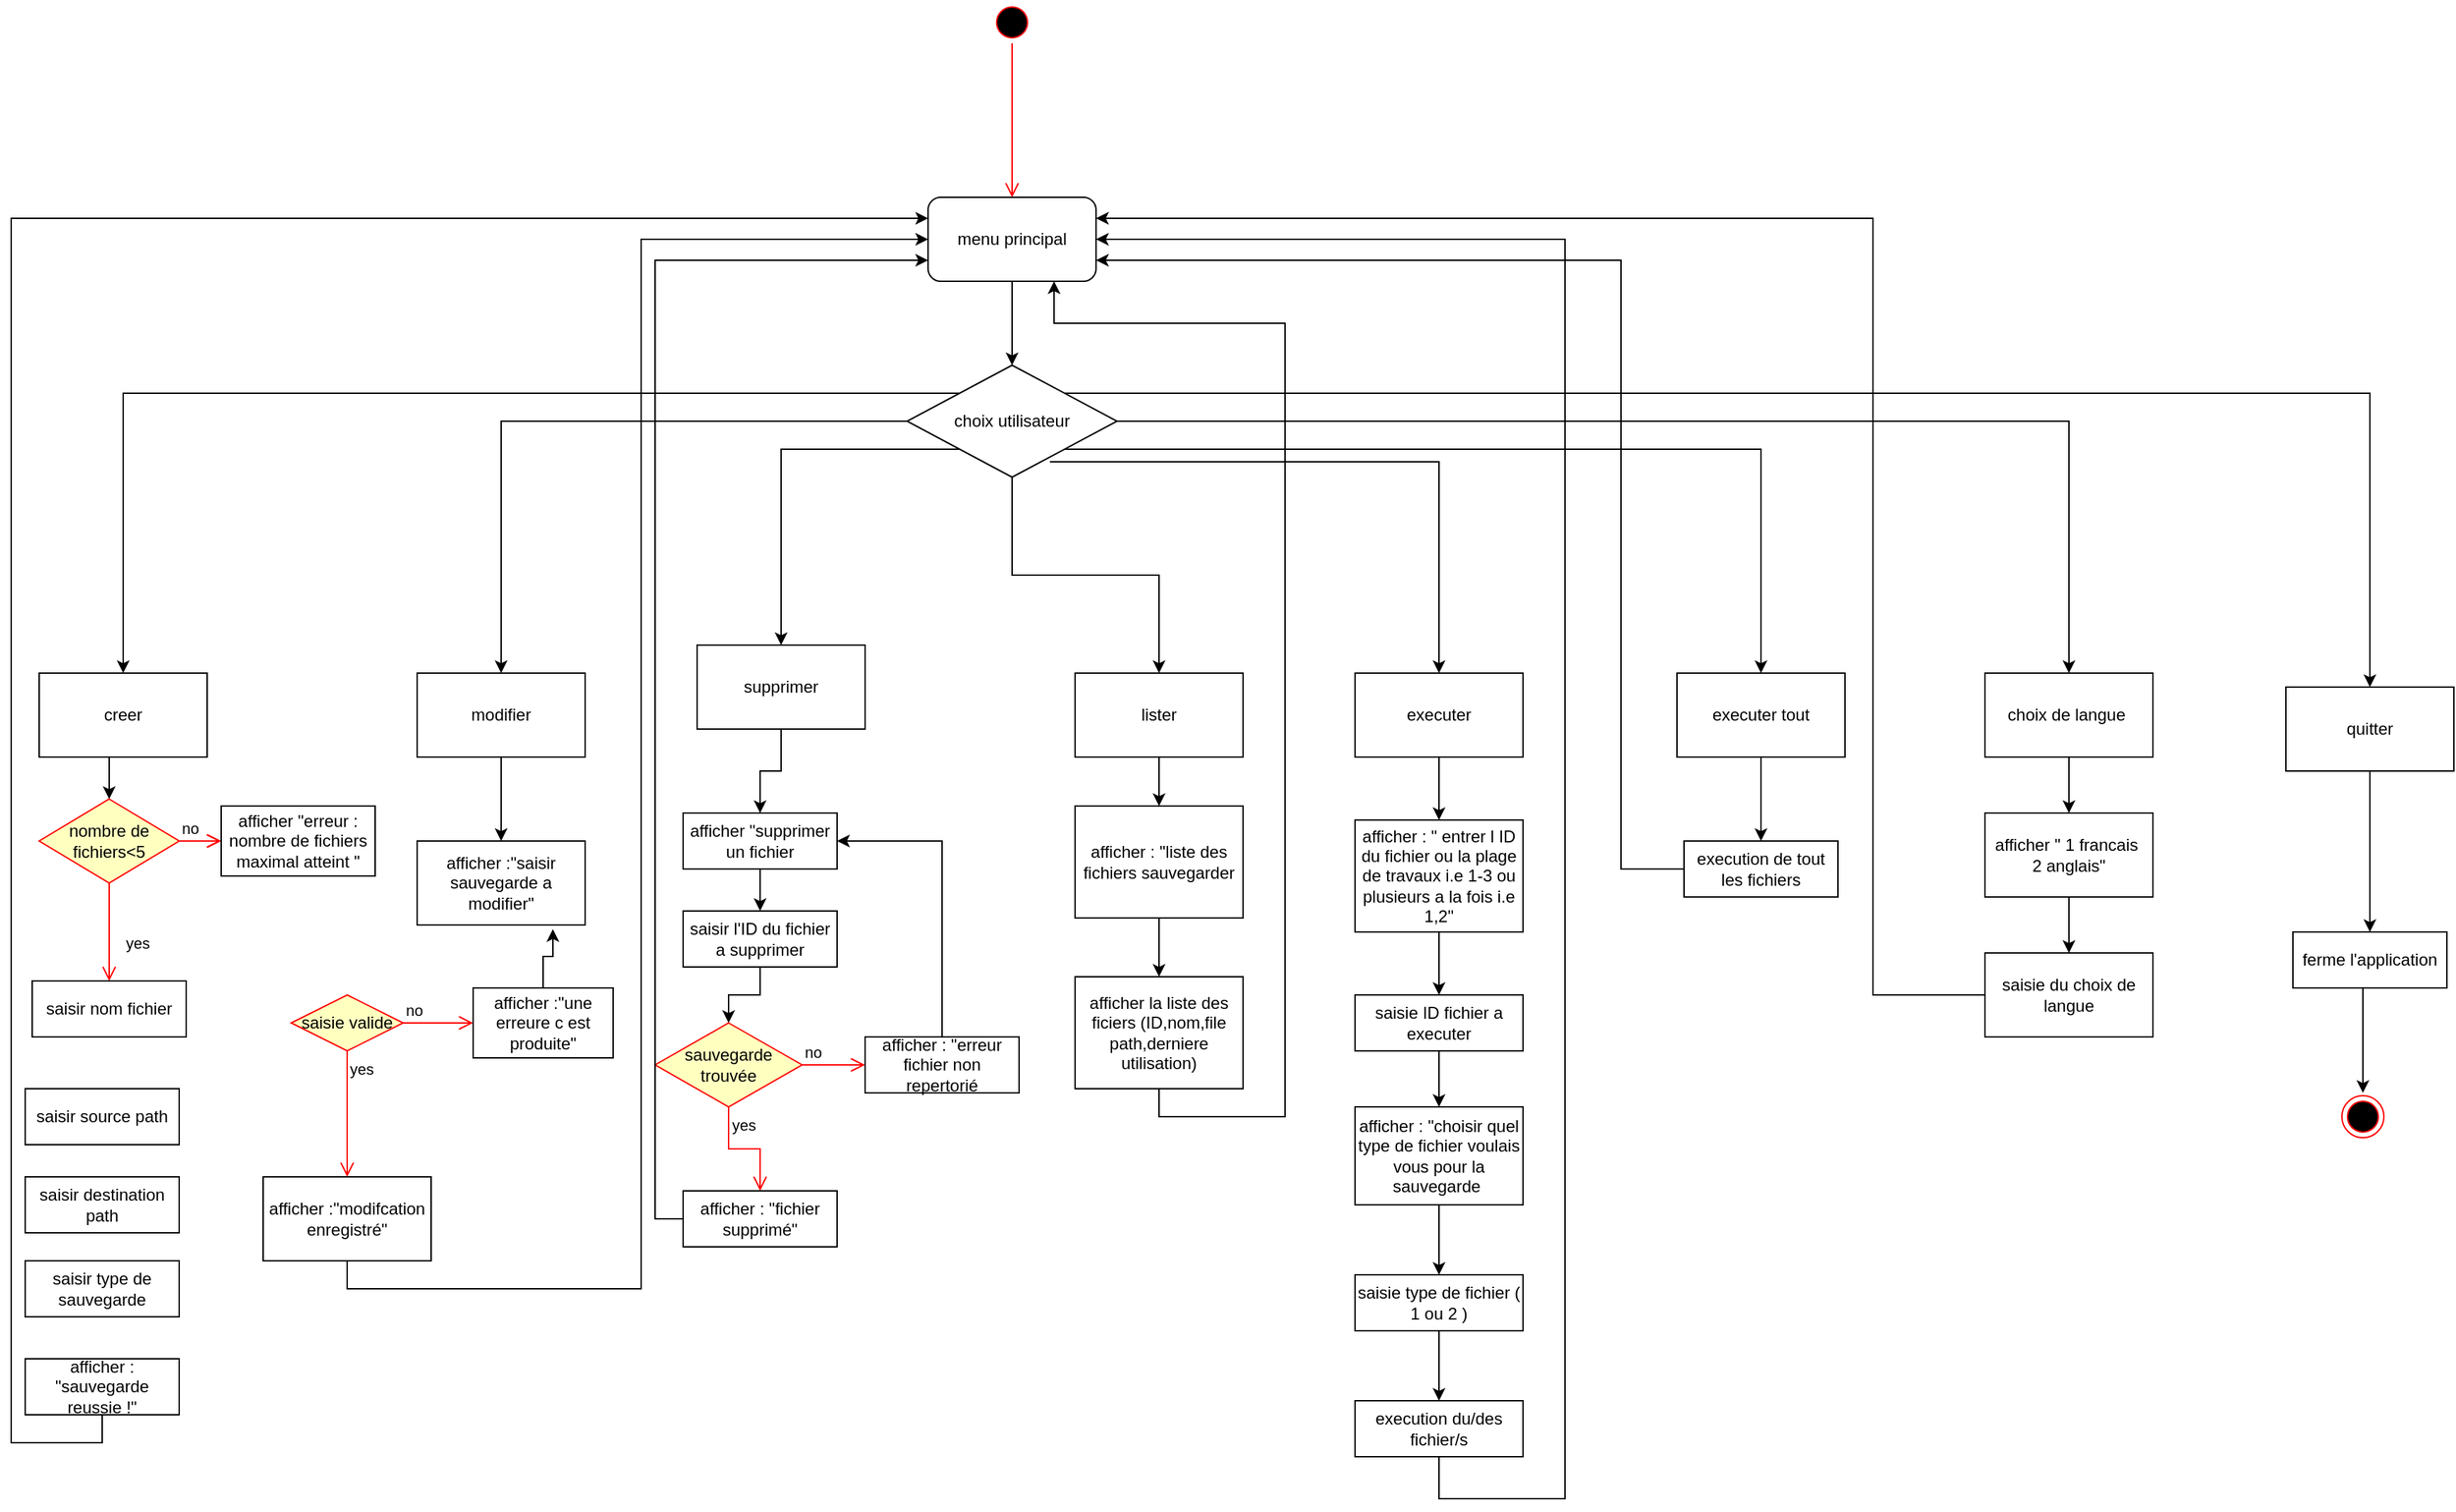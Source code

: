 <mxfile version="27.0.2">
  <diagram name="Page-1" id="zg9VkkO9h97_mqgbJqFV">
    <mxGraphModel dx="4001" dy="823" grid="1" gridSize="10" guides="1" tooltips="1" connect="1" arrows="1" fold="1" page="1" pageScale="1" pageWidth="2336" pageHeight="1654" math="0" shadow="0">
      <root>
        <mxCell id="0" />
        <mxCell id="1" parent="0" />
        <mxCell id="_gp-VYc9ycD6zTOBMRaa-3" value="" style="ellipse;html=1;shape=startState;fillColor=#000000;strokeColor=#ff0000;" parent="1" vertex="1">
          <mxGeometry x="550" y="30" width="30" height="30" as="geometry" />
        </mxCell>
        <mxCell id="_gp-VYc9ycD6zTOBMRaa-4" value="" style="edgeStyle=orthogonalEdgeStyle;html=1;verticalAlign=bottom;endArrow=open;endSize=8;strokeColor=#ff0000;rounded=0;entryX=0.5;entryY=0;entryDx=0;entryDy=0;" parent="1" source="_gp-VYc9ycD6zTOBMRaa-3" target="_gp-VYc9ycD6zTOBMRaa-5" edge="1">
          <mxGeometry relative="1" as="geometry">
            <mxPoint x="565" y="120" as="targetPoint" />
          </mxGeometry>
        </mxCell>
        <mxCell id="_gp-VYc9ycD6zTOBMRaa-14" style="edgeStyle=orthogonalEdgeStyle;rounded=0;orthogonalLoop=1;jettySize=auto;html=1;exitX=0.5;exitY=1;exitDx=0;exitDy=0;" parent="1" source="_gp-VYc9ycD6zTOBMRaa-5" target="_gp-VYc9ycD6zTOBMRaa-6" edge="1">
          <mxGeometry relative="1" as="geometry" />
        </mxCell>
        <mxCell id="_gp-VYc9ycD6zTOBMRaa-5" value="menu principal" style="rounded=1;whiteSpace=wrap;html=1;" parent="1" vertex="1">
          <mxGeometry x="505" y="170" width="120" height="60" as="geometry" />
        </mxCell>
        <mxCell id="_gp-VYc9ycD6zTOBMRaa-38" style="edgeStyle=orthogonalEdgeStyle;rounded=0;orthogonalLoop=1;jettySize=auto;html=1;exitX=1;exitY=0;exitDx=0;exitDy=0;entryX=0.5;entryY=0;entryDx=0;entryDy=0;" parent="1" source="_gp-VYc9ycD6zTOBMRaa-6" target="_gp-VYc9ycD6zTOBMRaa-7" edge="1">
          <mxGeometry relative="1" as="geometry">
            <Array as="points">
              <mxPoint x="1535" y="310" />
            </Array>
          </mxGeometry>
        </mxCell>
        <mxCell id="_gp-VYc9ycD6zTOBMRaa-39" style="edgeStyle=orthogonalEdgeStyle;rounded=0;orthogonalLoop=1;jettySize=auto;html=1;exitX=0;exitY=0;exitDx=0;exitDy=0;entryX=0.5;entryY=0;entryDx=0;entryDy=0;" parent="1" source="_gp-VYc9ycD6zTOBMRaa-6" target="_gp-VYc9ycD6zTOBMRaa-9" edge="1">
          <mxGeometry relative="1" as="geometry" />
        </mxCell>
        <mxCell id="_gp-VYc9ycD6zTOBMRaa-40" style="edgeStyle=orthogonalEdgeStyle;rounded=0;orthogonalLoop=1;jettySize=auto;html=1;exitX=0;exitY=0.5;exitDx=0;exitDy=0;entryX=0.5;entryY=0;entryDx=0;entryDy=0;" parent="1" source="_gp-VYc9ycD6zTOBMRaa-6" target="_gp-VYc9ycD6zTOBMRaa-10" edge="1">
          <mxGeometry relative="1" as="geometry" />
        </mxCell>
        <mxCell id="_gp-VYc9ycD6zTOBMRaa-41" style="edgeStyle=orthogonalEdgeStyle;rounded=0;orthogonalLoop=1;jettySize=auto;html=1;exitX=0;exitY=1;exitDx=0;exitDy=0;" parent="1" source="_gp-VYc9ycD6zTOBMRaa-6" target="_gp-VYc9ycD6zTOBMRaa-11" edge="1">
          <mxGeometry relative="1" as="geometry" />
        </mxCell>
        <mxCell id="_gp-VYc9ycD6zTOBMRaa-42" style="edgeStyle=orthogonalEdgeStyle;rounded=0;orthogonalLoop=1;jettySize=auto;html=1;exitX=1;exitY=0.5;exitDx=0;exitDy=0;entryX=0.5;entryY=0;entryDx=0;entryDy=0;" parent="1" source="_gp-VYc9ycD6zTOBMRaa-6" target="_gp-VYc9ycD6zTOBMRaa-8" edge="1">
          <mxGeometry relative="1" as="geometry" />
        </mxCell>
        <mxCell id="_gp-VYc9ycD6zTOBMRaa-43" style="edgeStyle=orthogonalEdgeStyle;rounded=0;orthogonalLoop=1;jettySize=auto;html=1;exitX=1;exitY=1;exitDx=0;exitDy=0;entryX=0.5;entryY=0;entryDx=0;entryDy=0;" parent="1" source="_gp-VYc9ycD6zTOBMRaa-6" target="_gp-VYc9ycD6zTOBMRaa-30" edge="1">
          <mxGeometry relative="1" as="geometry" />
        </mxCell>
        <mxCell id="_gp-VYc9ycD6zTOBMRaa-44" style="edgeStyle=orthogonalEdgeStyle;rounded=0;orthogonalLoop=1;jettySize=auto;html=1;exitX=0.5;exitY=1;exitDx=0;exitDy=0;entryX=0.5;entryY=0;entryDx=0;entryDy=0;" parent="1" source="_gp-VYc9ycD6zTOBMRaa-6" target="_gp-VYc9ycD6zTOBMRaa-28" edge="1">
          <mxGeometry relative="1" as="geometry" />
        </mxCell>
        <mxCell id="_gp-VYc9ycD6zTOBMRaa-45" style="edgeStyle=orthogonalEdgeStyle;rounded=0;orthogonalLoop=1;jettySize=auto;html=1;exitX=0.68;exitY=0.863;exitDx=0;exitDy=0;entryX=0.5;entryY=0;entryDx=0;entryDy=0;exitPerimeter=0;" parent="1" source="_gp-VYc9ycD6zTOBMRaa-6" target="_gp-VYc9ycD6zTOBMRaa-29" edge="1">
          <mxGeometry relative="1" as="geometry" />
        </mxCell>
        <mxCell id="_gp-VYc9ycD6zTOBMRaa-6" value="choix utilisateur" style="rhombus;whiteSpace=wrap;html=1;" parent="1" vertex="1">
          <mxGeometry x="490" y="290" width="150" height="80" as="geometry" />
        </mxCell>
        <mxCell id="_gp-VYc9ycD6zTOBMRaa-35" style="edgeStyle=orthogonalEdgeStyle;rounded=0;orthogonalLoop=1;jettySize=auto;html=1;exitX=0.5;exitY=1;exitDx=0;exitDy=0;entryX=0.5;entryY=0;entryDx=0;entryDy=0;" parent="1" source="_gp-VYc9ycD6zTOBMRaa-7" target="_gp-VYc9ycD6zTOBMRaa-12" edge="1">
          <mxGeometry relative="1" as="geometry">
            <Array as="points">
              <mxPoint x="1535" y="695" />
            </Array>
          </mxGeometry>
        </mxCell>
        <mxCell id="_gp-VYc9ycD6zTOBMRaa-7" value="quitter" style="rounded=0;whiteSpace=wrap;html=1;" parent="1" vertex="1">
          <mxGeometry x="1475" y="520" width="120" height="60" as="geometry" />
        </mxCell>
        <mxCell id="_gp-VYc9ycD6zTOBMRaa-92" style="edgeStyle=orthogonalEdgeStyle;rounded=0;orthogonalLoop=1;jettySize=auto;html=1;exitX=0.5;exitY=1;exitDx=0;exitDy=0;entryX=0.5;entryY=0;entryDx=0;entryDy=0;" parent="1" source="_gp-VYc9ycD6zTOBMRaa-8" target="_gp-VYc9ycD6zTOBMRaa-91" edge="1">
          <mxGeometry relative="1" as="geometry" />
        </mxCell>
        <mxCell id="_gp-VYc9ycD6zTOBMRaa-8" value="choix de langue&amp;nbsp;" style="rounded=0;whiteSpace=wrap;html=1;" parent="1" vertex="1">
          <mxGeometry x="1260" y="510" width="120" height="60" as="geometry" />
        </mxCell>
        <mxCell id="_gp-VYc9ycD6zTOBMRaa-96" style="edgeStyle=orthogonalEdgeStyle;rounded=0;orthogonalLoop=1;jettySize=auto;html=1;exitX=0.5;exitY=1;exitDx=0;exitDy=0;entryX=0.5;entryY=0;entryDx=0;entryDy=0;" parent="1" source="_gp-VYc9ycD6zTOBMRaa-9" target="_gp-VYc9ycD6zTOBMRaa-19" edge="1">
          <mxGeometry relative="1" as="geometry" />
        </mxCell>
        <mxCell id="_gp-VYc9ycD6zTOBMRaa-9" value="creer" style="rounded=0;whiteSpace=wrap;html=1;" parent="1" vertex="1">
          <mxGeometry x="-130" y="510" width="120" height="60" as="geometry" />
        </mxCell>
        <mxCell id="_gp-VYc9ycD6zTOBMRaa-76" style="edgeStyle=orthogonalEdgeStyle;rounded=0;orthogonalLoop=1;jettySize=auto;html=1;exitX=0.5;exitY=1;exitDx=0;exitDy=0;entryX=0.5;entryY=0;entryDx=0;entryDy=0;" parent="1" source="_gp-VYc9ycD6zTOBMRaa-10" target="_gp-VYc9ycD6zTOBMRaa-75" edge="1">
          <mxGeometry relative="1" as="geometry" />
        </mxCell>
        <mxCell id="_gp-VYc9ycD6zTOBMRaa-10" value="modifier" style="rounded=0;whiteSpace=wrap;html=1;" parent="1" vertex="1">
          <mxGeometry x="140" y="510" width="120" height="60" as="geometry" />
        </mxCell>
        <mxCell id="_gp-VYc9ycD6zTOBMRaa-51" style="edgeStyle=orthogonalEdgeStyle;rounded=0;orthogonalLoop=1;jettySize=auto;html=1;exitX=0.5;exitY=1;exitDx=0;exitDy=0;entryX=0.5;entryY=0;entryDx=0;entryDy=0;" parent="1" source="_gp-VYc9ycD6zTOBMRaa-11" target="_gp-VYc9ycD6zTOBMRaa-49" edge="1">
          <mxGeometry relative="1" as="geometry" />
        </mxCell>
        <mxCell id="_gp-VYc9ycD6zTOBMRaa-11" value="supprimer" style="rounded=0;whiteSpace=wrap;html=1;" parent="1" vertex="1">
          <mxGeometry x="340" y="490" width="120" height="60" as="geometry" />
        </mxCell>
        <mxCell id="_gp-VYc9ycD6zTOBMRaa-36" style="edgeStyle=orthogonalEdgeStyle;rounded=0;orthogonalLoop=1;jettySize=auto;html=1;exitX=0.5;exitY=1;exitDx=0;exitDy=0;" parent="1" source="_gp-VYc9ycD6zTOBMRaa-12" edge="1">
          <mxGeometry relative="1" as="geometry">
            <mxPoint x="1530" y="810" as="targetPoint" />
            <Array as="points">
              <mxPoint x="1530" y="800" />
              <mxPoint x="1530" y="800" />
            </Array>
          </mxGeometry>
        </mxCell>
        <mxCell id="_gp-VYc9ycD6zTOBMRaa-12" value="ferme l&#39;application" style="rounded=0;whiteSpace=wrap;html=1;" parent="1" vertex="1">
          <mxGeometry x="1480" y="695" width="110" height="40" as="geometry" />
        </mxCell>
        <mxCell id="_gp-VYc9ycD6zTOBMRaa-13" value="" style="ellipse;html=1;shape=endState;fillColor=#000000;strokeColor=#ff0000;" parent="1" vertex="1">
          <mxGeometry x="1515" y="812" width="30" height="30" as="geometry" />
        </mxCell>
        <mxCell id="_gp-VYc9ycD6zTOBMRaa-19" value="nombre de fichiers&amp;lt;5" style="rhombus;whiteSpace=wrap;html=1;fontColor=#000000;fillColor=#ffffc0;strokeColor=#ff0000;" parent="1" vertex="1">
          <mxGeometry x="-130" y="600" width="100" height="60" as="geometry" />
        </mxCell>
        <mxCell id="_gp-VYc9ycD6zTOBMRaa-20" value="no" style="edgeStyle=orthogonalEdgeStyle;html=1;align=left;verticalAlign=bottom;endArrow=open;endSize=8;strokeColor=#ff0000;rounded=0;" parent="1" source="_gp-VYc9ycD6zTOBMRaa-19" target="_gp-VYc9ycD6zTOBMRaa-22" edge="1">
          <mxGeometry x="-1" relative="1" as="geometry">
            <mxPoint x="690" y="630" as="targetPoint" />
            <Array as="points" />
          </mxGeometry>
        </mxCell>
        <mxCell id="_gp-VYc9ycD6zTOBMRaa-21" value="yes" style="edgeStyle=orthogonalEdgeStyle;html=1;align=left;verticalAlign=top;endArrow=open;endSize=8;strokeColor=#ff0000;rounded=0;entryX=0.5;entryY=0;entryDx=0;entryDy=0;exitX=0.5;exitY=1;exitDx=0;exitDy=0;" parent="1" source="_gp-VYc9ycD6zTOBMRaa-19" target="_gp-VYc9ycD6zTOBMRaa-23" edge="1">
          <mxGeometry x="-0.143" y="10" relative="1" as="geometry">
            <mxPoint x="560" y="720" as="targetPoint" />
            <Array as="points">
              <mxPoint x="-80" y="710" />
            </Array>
            <mxPoint as="offset" />
          </mxGeometry>
        </mxCell>
        <mxCell id="_gp-VYc9ycD6zTOBMRaa-23" value="saisir nom fichier" style="rounded=0;whiteSpace=wrap;html=1;" parent="1" vertex="1">
          <mxGeometry x="-135" y="730" width="110" height="40" as="geometry" />
        </mxCell>
        <mxCell id="_gp-VYc9ycD6zTOBMRaa-24" value="saisir source path" style="rounded=0;whiteSpace=wrap;html=1;" parent="1" vertex="1">
          <mxGeometry x="-140" y="807" width="110" height="40" as="geometry" />
        </mxCell>
        <mxCell id="_gp-VYc9ycD6zTOBMRaa-25" value="saisir destination path" style="rounded=0;whiteSpace=wrap;html=1;" parent="1" vertex="1">
          <mxGeometry x="-140" y="870" width="110" height="40" as="geometry" />
        </mxCell>
        <mxCell id="_gp-VYc9ycD6zTOBMRaa-26" value="saisir type de sauvegarde" style="rounded=0;whiteSpace=wrap;html=1;" parent="1" vertex="1">
          <mxGeometry x="-140" y="930" width="110" height="40" as="geometry" />
        </mxCell>
        <mxCell id="_gp-VYc9ycD6zTOBMRaa-46" style="edgeStyle=orthogonalEdgeStyle;rounded=0;orthogonalLoop=1;jettySize=auto;html=1;exitX=0.5;exitY=1;exitDx=0;exitDy=0;entryX=0;entryY=0.25;entryDx=0;entryDy=0;" parent="1" source="_gp-VYc9ycD6zTOBMRaa-27" target="_gp-VYc9ycD6zTOBMRaa-5" edge="1">
          <mxGeometry relative="1" as="geometry">
            <Array as="points">
              <mxPoint x="-85" y="1060" />
              <mxPoint x="-150" y="1060" />
              <mxPoint x="-150" y="185" />
            </Array>
          </mxGeometry>
        </mxCell>
        <mxCell id="_gp-VYc9ycD6zTOBMRaa-27" value="afficher : &quot;sauvegarde reussie !&quot;" style="rounded=0;whiteSpace=wrap;html=1;" parent="1" vertex="1">
          <mxGeometry x="-140" y="1000" width="110" height="40" as="geometry" />
        </mxCell>
        <mxCell id="_gp-VYc9ycD6zTOBMRaa-73" style="edgeStyle=orthogonalEdgeStyle;rounded=0;orthogonalLoop=1;jettySize=auto;html=1;exitX=0.5;exitY=1;exitDx=0;exitDy=0;entryX=0.5;entryY=0;entryDx=0;entryDy=0;" parent="1" source="_gp-VYc9ycD6zTOBMRaa-28" target="_gp-VYc9ycD6zTOBMRaa-70" edge="1">
          <mxGeometry relative="1" as="geometry" />
        </mxCell>
        <mxCell id="_gp-VYc9ycD6zTOBMRaa-28" value="lister" style="rounded=0;whiteSpace=wrap;html=1;" parent="1" vertex="1">
          <mxGeometry x="610" y="510" width="120" height="60" as="geometry" />
        </mxCell>
        <mxCell id="_gp-VYc9ycD6zTOBMRaa-62" style="edgeStyle=orthogonalEdgeStyle;rounded=0;orthogonalLoop=1;jettySize=auto;html=1;exitX=0.5;exitY=1;exitDx=0;exitDy=0;entryX=0.5;entryY=0;entryDx=0;entryDy=0;" parent="1" source="_gp-VYc9ycD6zTOBMRaa-29" target="_gp-VYc9ycD6zTOBMRaa-31" edge="1">
          <mxGeometry relative="1" as="geometry" />
        </mxCell>
        <mxCell id="_gp-VYc9ycD6zTOBMRaa-29" value="executer" style="rounded=0;whiteSpace=wrap;html=1;" parent="1" vertex="1">
          <mxGeometry x="810" y="510" width="120" height="60" as="geometry" />
        </mxCell>
        <mxCell id="_gp-VYc9ycD6zTOBMRaa-66" style="edgeStyle=orthogonalEdgeStyle;rounded=0;orthogonalLoop=1;jettySize=auto;html=1;exitX=0.5;exitY=1;exitDx=0;exitDy=0;entryX=0.5;entryY=0;entryDx=0;entryDy=0;" parent="1" source="_gp-VYc9ycD6zTOBMRaa-30" target="_gp-VYc9ycD6zTOBMRaa-65" edge="1">
          <mxGeometry relative="1" as="geometry" />
        </mxCell>
        <mxCell id="_gp-VYc9ycD6zTOBMRaa-30" value="executer tout" style="rounded=0;whiteSpace=wrap;html=1;" parent="1" vertex="1">
          <mxGeometry x="1040" y="510" width="120" height="60" as="geometry" />
        </mxCell>
        <mxCell id="_gp-VYc9ycD6zTOBMRaa-63" style="edgeStyle=orthogonalEdgeStyle;rounded=0;orthogonalLoop=1;jettySize=auto;html=1;exitX=0.5;exitY=1;exitDx=0;exitDy=0;entryX=0.5;entryY=0;entryDx=0;entryDy=0;" parent="1" source="_gp-VYc9ycD6zTOBMRaa-31" target="_gp-VYc9ycD6zTOBMRaa-32" edge="1">
          <mxGeometry relative="1" as="geometry" />
        </mxCell>
        <mxCell id="_gp-VYc9ycD6zTOBMRaa-31" value="afficher : &quot; entrer l ID du fichier ou la plage de travaux i.e 1-3 ou plusieurs a la fois i.e 1,2&quot;" style="rounded=0;whiteSpace=wrap;html=1;" parent="1" vertex="1">
          <mxGeometry x="810" y="615" width="120" height="80" as="geometry" />
        </mxCell>
        <mxCell id="_gp-VYc9ycD6zTOBMRaa-64" style="edgeStyle=orthogonalEdgeStyle;rounded=0;orthogonalLoop=1;jettySize=auto;html=1;exitX=0.5;exitY=1;exitDx=0;exitDy=0;entryX=0.5;entryY=0;entryDx=0;entryDy=0;" parent="1" source="_gp-VYc9ycD6zTOBMRaa-32" target="_gp-VYc9ycD6zTOBMRaa-47" edge="1">
          <mxGeometry relative="1" as="geometry" />
        </mxCell>
        <mxCell id="_gp-VYc9ycD6zTOBMRaa-32" value="saisie ID fichier a executer" style="rounded=0;whiteSpace=wrap;html=1;" parent="1" vertex="1">
          <mxGeometry x="810" y="740" width="120" height="40" as="geometry" />
        </mxCell>
        <mxCell id="_gp-VYc9ycD6zTOBMRaa-33" value="" style="edgeStyle=orthogonalEdgeStyle;html=1;align=left;verticalAlign=top;endArrow=open;endSize=8;strokeColor=#ff0000;rounded=0;" parent="1" source="_gp-VYc9ycD6zTOBMRaa-19" target="_gp-VYc9ycD6zTOBMRaa-22" edge="1">
          <mxGeometry x="-1" relative="1" as="geometry">
            <mxPoint x="560" y="720" as="targetPoint" />
            <mxPoint x="100" y="625" as="sourcePoint" />
            <Array as="points" />
          </mxGeometry>
        </mxCell>
        <mxCell id="_gp-VYc9ycD6zTOBMRaa-22" value="afficher &quot;erreur : nombre de fichiers maximal atteint &quot;" style="rounded=0;whiteSpace=wrap;html=1;" parent="1" vertex="1">
          <mxGeometry y="605" width="110" height="50" as="geometry" />
        </mxCell>
        <mxCell id="uOD1aBM76hi62gitarxn-4" style="edgeStyle=orthogonalEdgeStyle;rounded=0;orthogonalLoop=1;jettySize=auto;html=1;exitX=0.5;exitY=1;exitDx=0;exitDy=0;entryX=0.5;entryY=0;entryDx=0;entryDy=0;" edge="1" parent="1" source="_gp-VYc9ycD6zTOBMRaa-47" target="uOD1aBM76hi62gitarxn-3">
          <mxGeometry relative="1" as="geometry" />
        </mxCell>
        <mxCell id="_gp-VYc9ycD6zTOBMRaa-47" value="afficher : &quot;choisir quel type de fichier voulais vous pour la sauvegarde&amp;nbsp;" style="rounded=0;whiteSpace=wrap;html=1;" parent="1" vertex="1">
          <mxGeometry x="810" y="820" width="120" height="70" as="geometry" />
        </mxCell>
        <mxCell id="_gp-VYc9ycD6zTOBMRaa-48" style="edgeStyle=orthogonalEdgeStyle;rounded=0;orthogonalLoop=1;jettySize=auto;html=1;exitX=0.5;exitY=1;exitDx=0;exitDy=0;entryX=1;entryY=0.5;entryDx=0;entryDy=0;" parent="1" source="uOD1aBM76hi62gitarxn-1" target="_gp-VYc9ycD6zTOBMRaa-5" edge="1">
          <mxGeometry relative="1" as="geometry">
            <Array as="points">
              <mxPoint x="870" y="1100" />
              <mxPoint x="960" y="1100" />
              <mxPoint x="960" y="200" />
            </Array>
          </mxGeometry>
        </mxCell>
        <mxCell id="_gp-VYc9ycD6zTOBMRaa-68" style="edgeStyle=orthogonalEdgeStyle;rounded=0;orthogonalLoop=1;jettySize=auto;html=1;exitX=0.5;exitY=1;exitDx=0;exitDy=0;entryX=0.5;entryY=0;entryDx=0;entryDy=0;" parent="1" source="_gp-VYc9ycD6zTOBMRaa-49" target="_gp-VYc9ycD6zTOBMRaa-52" edge="1">
          <mxGeometry relative="1" as="geometry" />
        </mxCell>
        <mxCell id="_gp-VYc9ycD6zTOBMRaa-49" value="afficher &quot;supprimer un fichier" style="rounded=0;whiteSpace=wrap;html=1;" parent="1" vertex="1">
          <mxGeometry x="330" y="610" width="110" height="40" as="geometry" />
        </mxCell>
        <mxCell id="_gp-VYc9ycD6zTOBMRaa-69" style="edgeStyle=orthogonalEdgeStyle;rounded=0;orthogonalLoop=1;jettySize=auto;html=1;exitX=0.5;exitY=1;exitDx=0;exitDy=0;entryX=0.5;entryY=0;entryDx=0;entryDy=0;" parent="1" source="_gp-VYc9ycD6zTOBMRaa-52" target="_gp-VYc9ycD6zTOBMRaa-55" edge="1">
          <mxGeometry relative="1" as="geometry" />
        </mxCell>
        <mxCell id="_gp-VYc9ycD6zTOBMRaa-52" value="saisir l&#39;ID du fichier a supprimer" style="rounded=0;whiteSpace=wrap;html=1;" parent="1" vertex="1">
          <mxGeometry x="330" y="680" width="110" height="40" as="geometry" />
        </mxCell>
        <mxCell id="_gp-VYc9ycD6zTOBMRaa-55" value="sauvegarde trouvée" style="rhombus;whiteSpace=wrap;html=1;fontColor=#000000;fillColor=#ffffc0;strokeColor=#ff0000;" parent="1" vertex="1">
          <mxGeometry x="310" y="760" width="105" height="60" as="geometry" />
        </mxCell>
        <mxCell id="_gp-VYc9ycD6zTOBMRaa-56" value="no" style="edgeStyle=orthogonalEdgeStyle;html=1;align=left;verticalAlign=bottom;endArrow=open;endSize=8;strokeColor=#ff0000;rounded=0;entryX=0;entryY=0.5;entryDx=0;entryDy=0;" parent="1" source="_gp-VYc9ycD6zTOBMRaa-55" target="_gp-VYc9ycD6zTOBMRaa-58" edge="1">
          <mxGeometry x="-1" relative="1" as="geometry">
            <mxPoint x="500" y="790" as="targetPoint" />
            <Array as="points" />
          </mxGeometry>
        </mxCell>
        <mxCell id="_gp-VYc9ycD6zTOBMRaa-57" value="yes" style="edgeStyle=orthogonalEdgeStyle;html=1;align=left;verticalAlign=top;endArrow=open;endSize=8;strokeColor=#ff0000;rounded=0;entryX=0.5;entryY=0;entryDx=0;entryDy=0;" parent="1" source="_gp-VYc9ycD6zTOBMRaa-55" target="_gp-VYc9ycD6zTOBMRaa-60" edge="1">
          <mxGeometry x="-1" relative="1" as="geometry">
            <mxPoint x="335" y="860" as="targetPoint" />
          </mxGeometry>
        </mxCell>
        <mxCell id="_gp-VYc9ycD6zTOBMRaa-59" style="edgeStyle=orthogonalEdgeStyle;rounded=0;orthogonalLoop=1;jettySize=auto;html=1;exitX=0.5;exitY=0;exitDx=0;exitDy=0;entryX=1;entryY=0.5;entryDx=0;entryDy=0;" parent="1" source="_gp-VYc9ycD6zTOBMRaa-58" target="_gp-VYc9ycD6zTOBMRaa-49" edge="1">
          <mxGeometry relative="1" as="geometry" />
        </mxCell>
        <mxCell id="_gp-VYc9ycD6zTOBMRaa-58" value="afficher : &quot;erreur fichier non repertorié" style="rounded=0;whiteSpace=wrap;html=1;" parent="1" vertex="1">
          <mxGeometry x="460" y="770" width="110" height="40" as="geometry" />
        </mxCell>
        <mxCell id="_gp-VYc9ycD6zTOBMRaa-61" style="edgeStyle=orthogonalEdgeStyle;rounded=0;orthogonalLoop=1;jettySize=auto;html=1;exitX=0;exitY=0.5;exitDx=0;exitDy=0;entryX=0;entryY=0.75;entryDx=0;entryDy=0;" parent="1" source="_gp-VYc9ycD6zTOBMRaa-60" target="_gp-VYc9ycD6zTOBMRaa-5" edge="1">
          <mxGeometry relative="1" as="geometry" />
        </mxCell>
        <mxCell id="_gp-VYc9ycD6zTOBMRaa-60" value="afficher : &quot;fichier supprimé&quot;" style="rounded=0;whiteSpace=wrap;html=1;" parent="1" vertex="1">
          <mxGeometry x="330" y="880" width="110" height="40" as="geometry" />
        </mxCell>
        <mxCell id="_gp-VYc9ycD6zTOBMRaa-67" style="edgeStyle=orthogonalEdgeStyle;rounded=0;orthogonalLoop=1;jettySize=auto;html=1;exitX=0;exitY=0.5;exitDx=0;exitDy=0;entryX=1;entryY=0.75;entryDx=0;entryDy=0;" parent="1" source="_gp-VYc9ycD6zTOBMRaa-65" target="_gp-VYc9ycD6zTOBMRaa-5" edge="1">
          <mxGeometry relative="1" as="geometry">
            <Array as="points">
              <mxPoint x="1000" y="650" />
              <mxPoint x="1000" y="215" />
            </Array>
          </mxGeometry>
        </mxCell>
        <mxCell id="_gp-VYc9ycD6zTOBMRaa-65" value="execution de tout les fichiers" style="rounded=0;whiteSpace=wrap;html=1;" parent="1" vertex="1">
          <mxGeometry x="1045" y="630" width="110" height="40" as="geometry" />
        </mxCell>
        <mxCell id="_gp-VYc9ycD6zTOBMRaa-72" style="edgeStyle=orthogonalEdgeStyle;rounded=0;orthogonalLoop=1;jettySize=auto;html=1;exitX=0.5;exitY=1;exitDx=0;exitDy=0;entryX=0.5;entryY=0;entryDx=0;entryDy=0;" parent="1" source="_gp-VYc9ycD6zTOBMRaa-70" target="_gp-VYc9ycD6zTOBMRaa-71" edge="1">
          <mxGeometry relative="1" as="geometry" />
        </mxCell>
        <mxCell id="_gp-VYc9ycD6zTOBMRaa-70" value="afficher : &quot;liste des fichiers sauvegarder" style="rounded=0;whiteSpace=wrap;html=1;" parent="1" vertex="1">
          <mxGeometry x="610" y="605" width="120" height="80" as="geometry" />
        </mxCell>
        <mxCell id="_gp-VYc9ycD6zTOBMRaa-74" style="edgeStyle=orthogonalEdgeStyle;rounded=0;orthogonalLoop=1;jettySize=auto;html=1;exitX=0.5;exitY=1;exitDx=0;exitDy=0;entryX=0.75;entryY=1;entryDx=0;entryDy=0;" parent="1" source="_gp-VYc9ycD6zTOBMRaa-71" target="_gp-VYc9ycD6zTOBMRaa-5" edge="1">
          <mxGeometry relative="1" as="geometry">
            <Array as="points">
              <mxPoint x="670" y="827" />
              <mxPoint x="760" y="827" />
              <mxPoint x="760" y="260" />
              <mxPoint x="595" y="260" />
            </Array>
          </mxGeometry>
        </mxCell>
        <mxCell id="_gp-VYc9ycD6zTOBMRaa-71" value="afficher la liste des ficiers (ID,nom,file path,derniere utilisation)" style="rounded=0;whiteSpace=wrap;html=1;" parent="1" vertex="1">
          <mxGeometry x="610" y="727" width="120" height="80" as="geometry" />
        </mxCell>
        <mxCell id="_gp-VYc9ycD6zTOBMRaa-75" value="afficher :&quot;saisir sauvegarde a modifier&quot;" style="rounded=0;whiteSpace=wrap;html=1;" parent="1" vertex="1">
          <mxGeometry x="140" y="630" width="120" height="60" as="geometry" />
        </mxCell>
        <mxCell id="_gp-VYc9ycD6zTOBMRaa-83" value="saisie valide" style="rhombus;whiteSpace=wrap;html=1;fontColor=#000000;fillColor=#ffffc0;strokeColor=#ff0000;" parent="1" vertex="1">
          <mxGeometry x="50" y="740" width="80" height="40" as="geometry" />
        </mxCell>
        <mxCell id="_gp-VYc9ycD6zTOBMRaa-84" value="no" style="edgeStyle=orthogonalEdgeStyle;html=1;align=left;verticalAlign=bottom;endArrow=open;endSize=8;strokeColor=#ff0000;rounded=0;entryX=0;entryY=0.5;entryDx=0;entryDy=0;" parent="1" source="_gp-VYc9ycD6zTOBMRaa-83" target="_gp-VYc9ycD6zTOBMRaa-86" edge="1">
          <mxGeometry x="-1" relative="1" as="geometry">
            <mxPoint x="170" y="780" as="targetPoint" />
            <Array as="points">
              <mxPoint x="170" y="760" />
              <mxPoint x="170" y="760" />
            </Array>
          </mxGeometry>
        </mxCell>
        <mxCell id="_gp-VYc9ycD6zTOBMRaa-85" value="yes" style="edgeStyle=orthogonalEdgeStyle;html=1;align=left;verticalAlign=top;endArrow=open;endSize=8;strokeColor=#ff0000;rounded=0;exitX=0.5;exitY=1;exitDx=0;exitDy=0;entryX=0.5;entryY=0;entryDx=0;entryDy=0;" parent="1" source="_gp-VYc9ycD6zTOBMRaa-83" target="_gp-VYc9ycD6zTOBMRaa-87" edge="1">
          <mxGeometry x="-1" relative="1" as="geometry">
            <mxPoint x="80" y="890" as="targetPoint" />
            <mxPoint x="90" y="827" as="sourcePoint" />
            <Array as="points">
              <mxPoint x="90" y="830" />
              <mxPoint x="90" y="830" />
            </Array>
          </mxGeometry>
        </mxCell>
        <mxCell id="_gp-VYc9ycD6zTOBMRaa-86" value="afficher :&quot;une erreure c est produite&quot;" style="rounded=0;whiteSpace=wrap;html=1;" parent="1" vertex="1">
          <mxGeometry x="180" y="735" width="100" height="50" as="geometry" />
        </mxCell>
        <mxCell id="_gp-VYc9ycD6zTOBMRaa-90" style="edgeStyle=orthogonalEdgeStyle;rounded=0;orthogonalLoop=1;jettySize=auto;html=1;exitX=0.5;exitY=1;exitDx=0;exitDy=0;entryX=0;entryY=0.5;entryDx=0;entryDy=0;" parent="1" source="_gp-VYc9ycD6zTOBMRaa-87" target="_gp-VYc9ycD6zTOBMRaa-5" edge="1">
          <mxGeometry relative="1" as="geometry">
            <Array as="points">
              <mxPoint x="90" y="950" />
              <mxPoint x="300" y="950" />
              <mxPoint x="300" y="200" />
            </Array>
          </mxGeometry>
        </mxCell>
        <mxCell id="_gp-VYc9ycD6zTOBMRaa-87" value="afficher :&quot;modifcation enregistré&quot;" style="rounded=0;whiteSpace=wrap;html=1;" parent="1" vertex="1">
          <mxGeometry x="30" y="870" width="120" height="60" as="geometry" />
        </mxCell>
        <mxCell id="_gp-VYc9ycD6zTOBMRaa-88" style="edgeStyle=orthogonalEdgeStyle;rounded=0;orthogonalLoop=1;jettySize=auto;html=1;exitX=0.5;exitY=0;exitDx=0;exitDy=0;entryX=0.808;entryY=1.05;entryDx=0;entryDy=0;entryPerimeter=0;" parent="1" source="_gp-VYc9ycD6zTOBMRaa-86" target="_gp-VYc9ycD6zTOBMRaa-75" edge="1">
          <mxGeometry relative="1" as="geometry" />
        </mxCell>
        <mxCell id="_gp-VYc9ycD6zTOBMRaa-94" style="edgeStyle=orthogonalEdgeStyle;rounded=0;orthogonalLoop=1;jettySize=auto;html=1;exitX=0.5;exitY=1;exitDx=0;exitDy=0;entryX=0.5;entryY=0;entryDx=0;entryDy=0;" parent="1" source="_gp-VYc9ycD6zTOBMRaa-91" target="_gp-VYc9ycD6zTOBMRaa-93" edge="1">
          <mxGeometry relative="1" as="geometry" />
        </mxCell>
        <mxCell id="_gp-VYc9ycD6zTOBMRaa-91" value="afficher &quot; 1 francais&amp;nbsp;&lt;div&gt;2 anglais&quot;&lt;/div&gt;" style="rounded=0;whiteSpace=wrap;html=1;" parent="1" vertex="1">
          <mxGeometry x="1260" y="610" width="120" height="60" as="geometry" />
        </mxCell>
        <mxCell id="_gp-VYc9ycD6zTOBMRaa-95" style="edgeStyle=orthogonalEdgeStyle;rounded=0;orthogonalLoop=1;jettySize=auto;html=1;exitX=0;exitY=0.5;exitDx=0;exitDy=0;entryX=1;entryY=0.25;entryDx=0;entryDy=0;" parent="1" source="_gp-VYc9ycD6zTOBMRaa-93" target="_gp-VYc9ycD6zTOBMRaa-5" edge="1">
          <mxGeometry relative="1" as="geometry">
            <Array as="points">
              <mxPoint x="1180" y="740" />
              <mxPoint x="1180" y="185" />
            </Array>
          </mxGeometry>
        </mxCell>
        <mxCell id="_gp-VYc9ycD6zTOBMRaa-93" value="saisie du choix de langue" style="rounded=0;whiteSpace=wrap;html=1;" parent="1" vertex="1">
          <mxGeometry x="1260" y="710" width="120" height="60" as="geometry" />
        </mxCell>
        <mxCell id="uOD1aBM76hi62gitarxn-1" value="execution du/des fichier/s" style="rounded=0;whiteSpace=wrap;html=1;" vertex="1" parent="1">
          <mxGeometry x="810" y="1030" width="120" height="40" as="geometry" />
        </mxCell>
        <mxCell id="uOD1aBM76hi62gitarxn-5" style="edgeStyle=orthogonalEdgeStyle;rounded=0;orthogonalLoop=1;jettySize=auto;html=1;exitX=0.5;exitY=1;exitDx=0;exitDy=0;entryX=0.5;entryY=0;entryDx=0;entryDy=0;" edge="1" parent="1" source="uOD1aBM76hi62gitarxn-3" target="uOD1aBM76hi62gitarxn-1">
          <mxGeometry relative="1" as="geometry" />
        </mxCell>
        <mxCell id="uOD1aBM76hi62gitarxn-3" value="saisie type de fichier ( 1 ou 2 )" style="rounded=0;whiteSpace=wrap;html=1;" vertex="1" parent="1">
          <mxGeometry x="810" y="940" width="120" height="40" as="geometry" />
        </mxCell>
      </root>
    </mxGraphModel>
  </diagram>
</mxfile>
